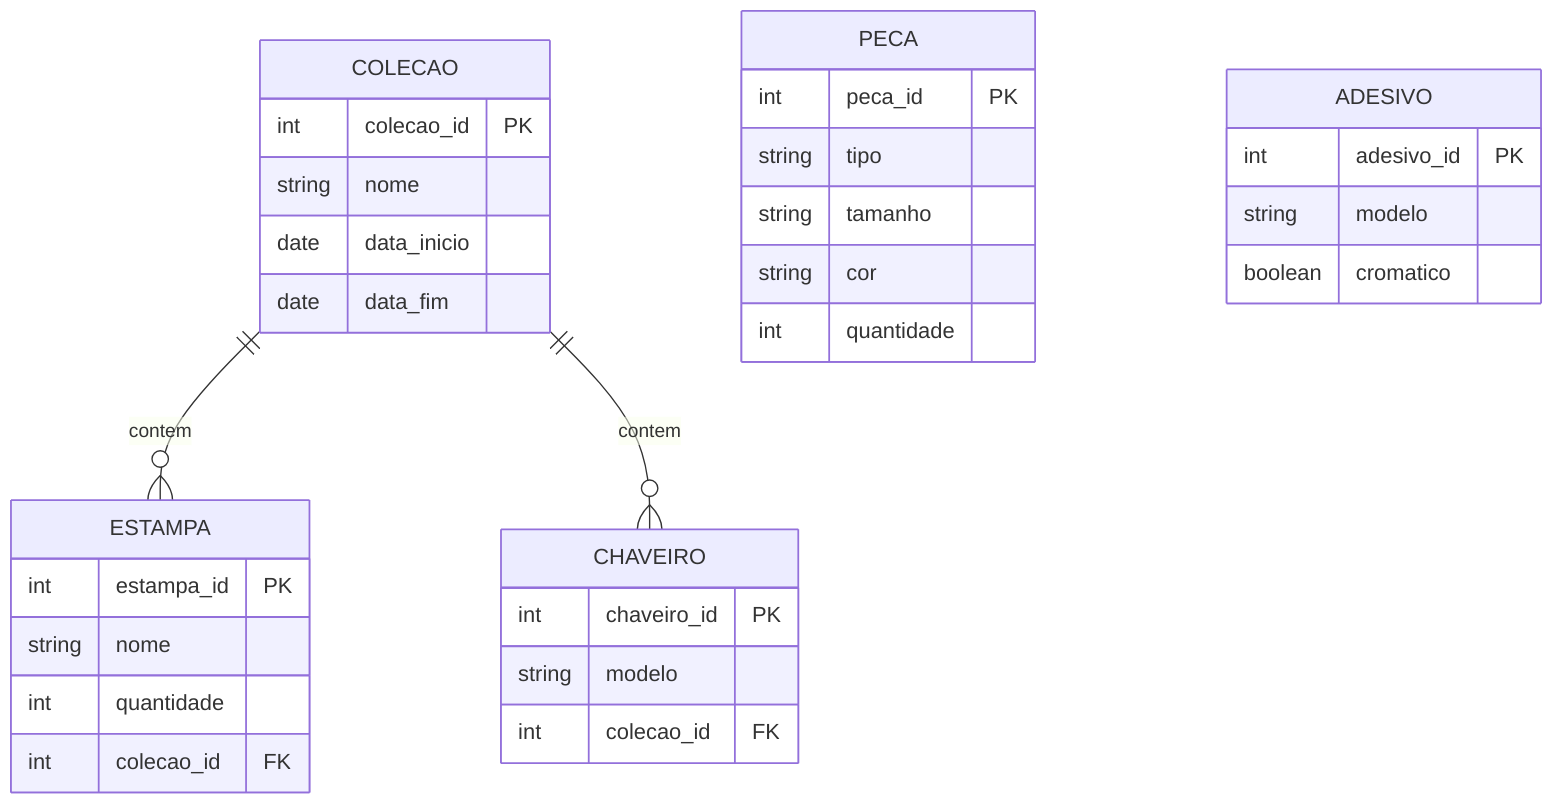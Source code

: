 erDiagram
    COLECAO ||--o{ ESTAMPA : contem
    COLECAO ||--o{ CHAVEIRO : contem

    COLECAO {
        int colecao_id PK
        string nome
        date data_inicio
        date data_fim
    }

    ESTAMPA {
        int estampa_id PK
        string nome
        int quantidade
        int colecao_id FK
    }

    PECA {
        int peca_id PK
        string tipo
        string tamanho
        string cor
        int quantidade
    }


    ADESIVO{
        int adesivo_id PK
        string modelo
        boolean cromatico
    }

    CHAVEIRO{
        int chaveiro_id PK
        string modelo
        int colecao_id FK
    }